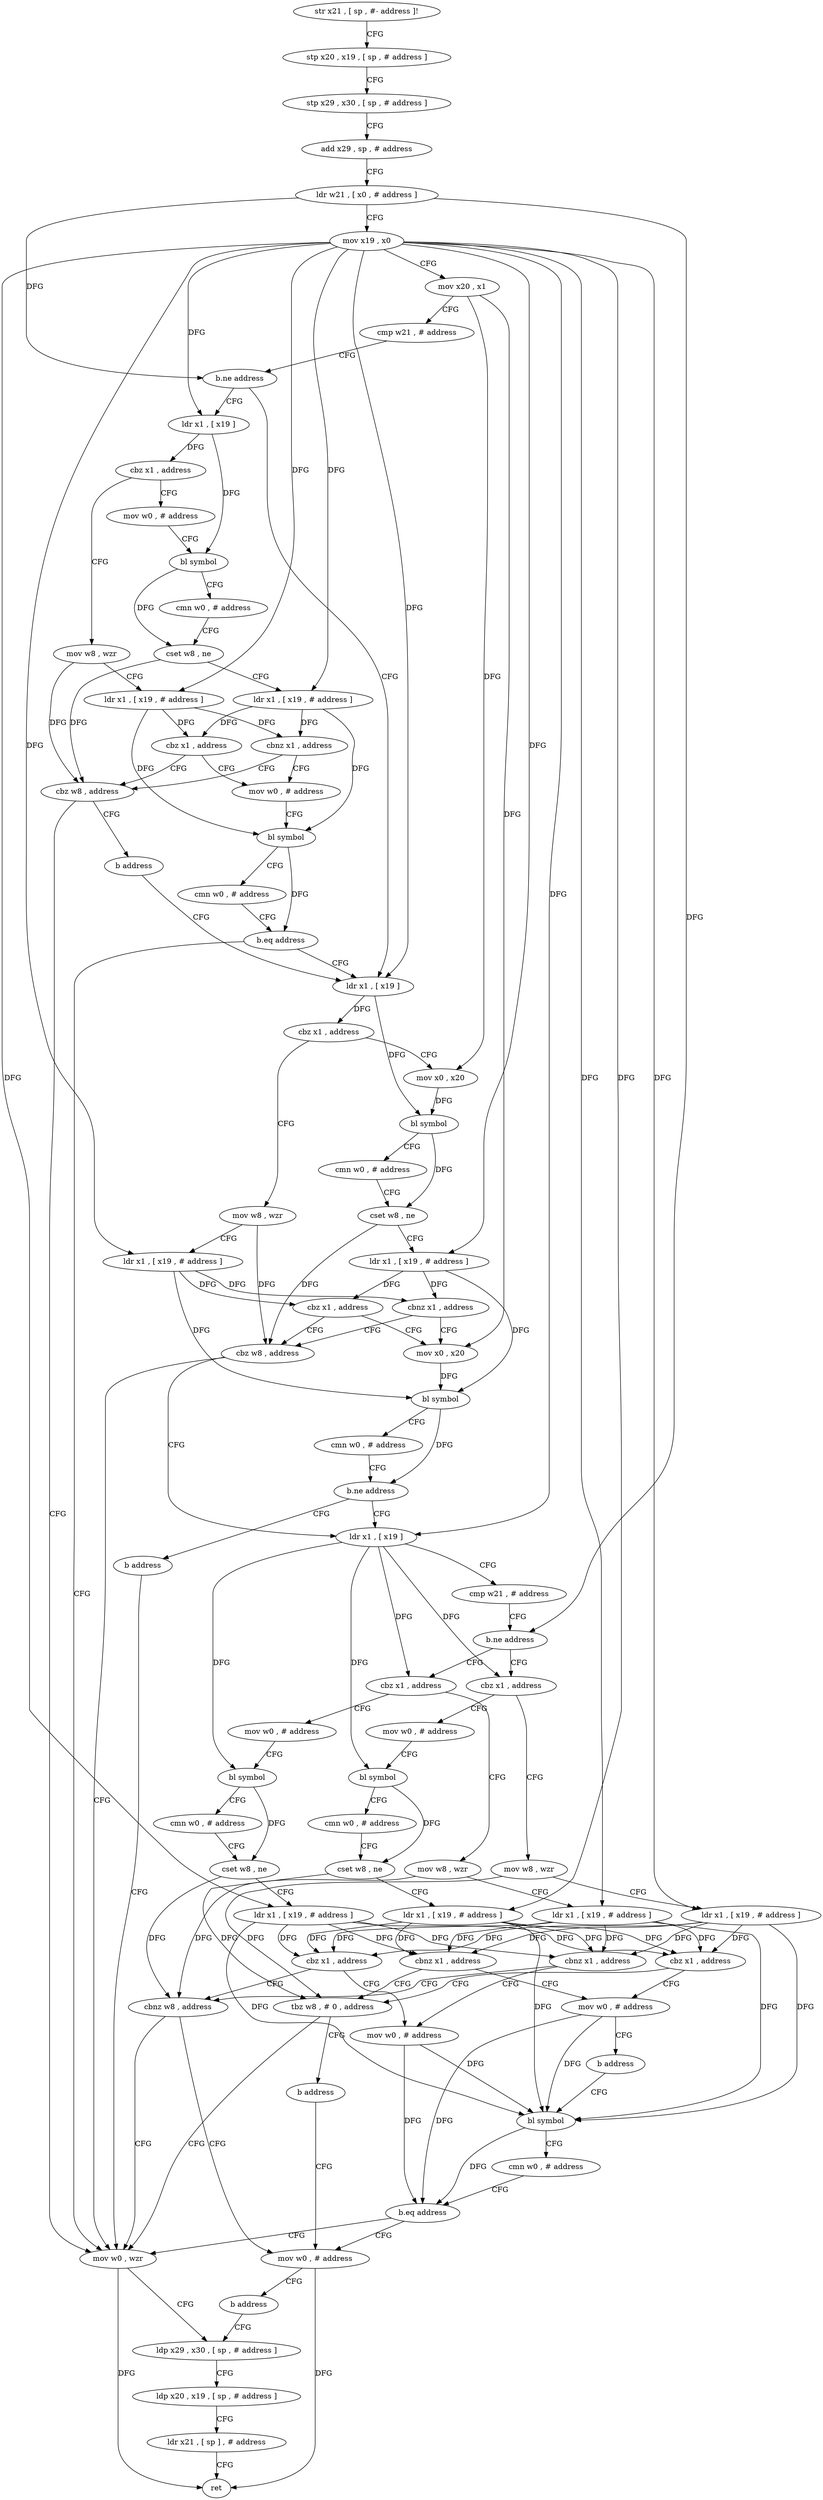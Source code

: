 digraph "func" {
"102864" [label = "str x21 , [ sp , #- address ]!" ]
"102868" [label = "stp x20 , x19 , [ sp , # address ]" ]
"102872" [label = "stp x29 , x30 , [ sp , # address ]" ]
"102876" [label = "add x29 , sp , # address" ]
"102880" [label = "ldr w21 , [ x0 , # address ]" ]
"102884" [label = "mov x19 , x0" ]
"102888" [label = "mov x20 , x1" ]
"102892" [label = "cmp w21 , # address" ]
"102896" [label = "b.ne address" ]
"102948" [label = "ldr x1 , [ x19 ]" ]
"102900" [label = "ldr x1 , [ x19 ]" ]
"102952" [label = "cbz x1 , address" ]
"103000" [label = "mov w8 , wzr" ]
"102956" [label = "mov x0 , x20" ]
"102904" [label = "cbz x1 , address" ]
"103116" [label = "mov w8 , wzr" ]
"102908" [label = "mov w0 , # address" ]
"103004" [label = "ldr x1 , [ x19 , # address ]" ]
"103008" [label = "cbnz x1 , address" ]
"102980" [label = "mov x0 , x20" ]
"103012" [label = "cbz w8 , address" ]
"102960" [label = "bl symbol" ]
"102964" [label = "cmn w0 , # address" ]
"102968" [label = "cset w8 , ne" ]
"102972" [label = "ldr x1 , [ x19 , # address ]" ]
"102976" [label = "cbz x1 , address" ]
"103120" [label = "ldr x1 , [ x19 , # address ]" ]
"103124" [label = "cbnz x1 , address" ]
"102932" [label = "mov w0 , # address" ]
"103128" [label = "cbz w8 , address" ]
"102912" [label = "bl symbol" ]
"102916" [label = "cmn w0 , # address" ]
"102920" [label = "cset w8 , ne" ]
"102924" [label = "ldr x1 , [ x19 , # address ]" ]
"102928" [label = "cbz x1 , address" ]
"102984" [label = "bl symbol" ]
"102988" [label = "cmn w0 , # address" ]
"102992" [label = "b.ne address" ]
"103016" [label = "ldr x1 , [ x19 ]" ]
"102996" [label = "b address" ]
"103172" [label = "mov w0 , wzr" ]
"102936" [label = "bl symbol" ]
"102940" [label = "cmn w0 , # address" ]
"102944" [label = "b.eq address" ]
"103132" [label = "b address" ]
"103020" [label = "cmp w21 , # address" ]
"103024" [label = "b.ne address" ]
"103064" [label = "cbz x1 , address" ]
"103028" [label = "cbz x1 , address" ]
"103176" [label = "ldp x29 , x30 , [ sp , # address ]" ]
"103156" [label = "mov w8 , wzr" ]
"103068" [label = "mov w0 , # address" ]
"103136" [label = "mov w8 , wzr" ]
"103032" [label = "mov w0 , # address" ]
"103160" [label = "ldr x1 , [ x19 , # address ]" ]
"103164" [label = "cbnz x1 , address" ]
"103092" [label = "mov w0 , # address" ]
"103168" [label = "cbnz w8 , address" ]
"103072" [label = "bl symbol" ]
"103076" [label = "cmn w0 , # address" ]
"103080" [label = "cset w8 , ne" ]
"103084" [label = "ldr x1 , [ x19 , # address ]" ]
"103088" [label = "cbz x1 , address" ]
"103140" [label = "ldr x1 , [ x19 , # address ]" ]
"103144" [label = "cbnz x1 , address" ]
"103056" [label = "mov w0 , # address" ]
"103148" [label = "tbz w8 , # 0 , address" ]
"103036" [label = "bl symbol" ]
"103040" [label = "cmn w0 , # address" ]
"103044" [label = "cset w8 , ne" ]
"103048" [label = "ldr x1 , [ x19 , # address ]" ]
"103052" [label = "cbz x1 , address" ]
"103096" [label = "bl symbol" ]
"103108" [label = "mov w0 , # address" ]
"103060" [label = "b address" ]
"103152" [label = "b address" ]
"103112" [label = "b address" ]
"103100" [label = "cmn w0 , # address" ]
"103104" [label = "b.eq address" ]
"103180" [label = "ldp x20 , x19 , [ sp , # address ]" ]
"103184" [label = "ldr x21 , [ sp ] , # address" ]
"103188" [label = "ret" ]
"102864" -> "102868" [ label = "CFG" ]
"102868" -> "102872" [ label = "CFG" ]
"102872" -> "102876" [ label = "CFG" ]
"102876" -> "102880" [ label = "CFG" ]
"102880" -> "102884" [ label = "CFG" ]
"102880" -> "102896" [ label = "DFG" ]
"102880" -> "103024" [ label = "DFG" ]
"102884" -> "102888" [ label = "CFG" ]
"102884" -> "102948" [ label = "DFG" ]
"102884" -> "102900" [ label = "DFG" ]
"102884" -> "103004" [ label = "DFG" ]
"102884" -> "103120" [ label = "DFG" ]
"102884" -> "103016" [ label = "DFG" ]
"102884" -> "102972" [ label = "DFG" ]
"102884" -> "102924" [ label = "DFG" ]
"102884" -> "103160" [ label = "DFG" ]
"102884" -> "103140" [ label = "DFG" ]
"102884" -> "103084" [ label = "DFG" ]
"102884" -> "103048" [ label = "DFG" ]
"102888" -> "102892" [ label = "CFG" ]
"102888" -> "102956" [ label = "DFG" ]
"102888" -> "102980" [ label = "DFG" ]
"102892" -> "102896" [ label = "CFG" ]
"102896" -> "102948" [ label = "CFG" ]
"102896" -> "102900" [ label = "CFG" ]
"102948" -> "102952" [ label = "DFG" ]
"102948" -> "102960" [ label = "DFG" ]
"102900" -> "102904" [ label = "DFG" ]
"102900" -> "102912" [ label = "DFG" ]
"102952" -> "103000" [ label = "CFG" ]
"102952" -> "102956" [ label = "CFG" ]
"103000" -> "103004" [ label = "CFG" ]
"103000" -> "103012" [ label = "DFG" ]
"102956" -> "102960" [ label = "DFG" ]
"102904" -> "103116" [ label = "CFG" ]
"102904" -> "102908" [ label = "CFG" ]
"103116" -> "103120" [ label = "CFG" ]
"103116" -> "103128" [ label = "DFG" ]
"102908" -> "102912" [ label = "CFG" ]
"103004" -> "103008" [ label = "DFG" ]
"103004" -> "102984" [ label = "DFG" ]
"103004" -> "102976" [ label = "DFG" ]
"103008" -> "102980" [ label = "CFG" ]
"103008" -> "103012" [ label = "CFG" ]
"102980" -> "102984" [ label = "DFG" ]
"103012" -> "103172" [ label = "CFG" ]
"103012" -> "103016" [ label = "CFG" ]
"102960" -> "102964" [ label = "CFG" ]
"102960" -> "102968" [ label = "DFG" ]
"102964" -> "102968" [ label = "CFG" ]
"102968" -> "102972" [ label = "CFG" ]
"102968" -> "103012" [ label = "DFG" ]
"102972" -> "102976" [ label = "DFG" ]
"102972" -> "103008" [ label = "DFG" ]
"102972" -> "102984" [ label = "DFG" ]
"102976" -> "103012" [ label = "CFG" ]
"102976" -> "102980" [ label = "CFG" ]
"103120" -> "103124" [ label = "DFG" ]
"103120" -> "102936" [ label = "DFG" ]
"103120" -> "102928" [ label = "DFG" ]
"103124" -> "102932" [ label = "CFG" ]
"103124" -> "103128" [ label = "CFG" ]
"102932" -> "102936" [ label = "CFG" ]
"103128" -> "103172" [ label = "CFG" ]
"103128" -> "103132" [ label = "CFG" ]
"102912" -> "102916" [ label = "CFG" ]
"102912" -> "102920" [ label = "DFG" ]
"102916" -> "102920" [ label = "CFG" ]
"102920" -> "102924" [ label = "CFG" ]
"102920" -> "103128" [ label = "DFG" ]
"102924" -> "102928" [ label = "DFG" ]
"102924" -> "103124" [ label = "DFG" ]
"102924" -> "102936" [ label = "DFG" ]
"102928" -> "103128" [ label = "CFG" ]
"102928" -> "102932" [ label = "CFG" ]
"102984" -> "102988" [ label = "CFG" ]
"102984" -> "102992" [ label = "DFG" ]
"102988" -> "102992" [ label = "CFG" ]
"102992" -> "103016" [ label = "CFG" ]
"102992" -> "102996" [ label = "CFG" ]
"103016" -> "103020" [ label = "CFG" ]
"103016" -> "103064" [ label = "DFG" ]
"103016" -> "103028" [ label = "DFG" ]
"103016" -> "103072" [ label = "DFG" ]
"103016" -> "103036" [ label = "DFG" ]
"102996" -> "103172" [ label = "CFG" ]
"103172" -> "103176" [ label = "CFG" ]
"103172" -> "103188" [ label = "DFG" ]
"102936" -> "102940" [ label = "CFG" ]
"102936" -> "102944" [ label = "DFG" ]
"102940" -> "102944" [ label = "CFG" ]
"102944" -> "103172" [ label = "CFG" ]
"102944" -> "102948" [ label = "CFG" ]
"103132" -> "102948" [ label = "CFG" ]
"103020" -> "103024" [ label = "CFG" ]
"103024" -> "103064" [ label = "CFG" ]
"103024" -> "103028" [ label = "CFG" ]
"103064" -> "103156" [ label = "CFG" ]
"103064" -> "103068" [ label = "CFG" ]
"103028" -> "103136" [ label = "CFG" ]
"103028" -> "103032" [ label = "CFG" ]
"103176" -> "103180" [ label = "CFG" ]
"103156" -> "103160" [ label = "CFG" ]
"103156" -> "103168" [ label = "DFG" ]
"103068" -> "103072" [ label = "CFG" ]
"103136" -> "103140" [ label = "CFG" ]
"103136" -> "103148" [ label = "DFG" ]
"103032" -> "103036" [ label = "CFG" ]
"103160" -> "103164" [ label = "DFG" ]
"103160" -> "103144" [ label = "DFG" ]
"103160" -> "103096" [ label = "DFG" ]
"103160" -> "103088" [ label = "DFG" ]
"103160" -> "103052" [ label = "DFG" ]
"103164" -> "103092" [ label = "CFG" ]
"103164" -> "103168" [ label = "CFG" ]
"103092" -> "103096" [ label = "DFG" ]
"103092" -> "103104" [ label = "DFG" ]
"103168" -> "103108" [ label = "CFG" ]
"103168" -> "103172" [ label = "CFG" ]
"103072" -> "103076" [ label = "CFG" ]
"103072" -> "103080" [ label = "DFG" ]
"103076" -> "103080" [ label = "CFG" ]
"103080" -> "103084" [ label = "CFG" ]
"103080" -> "103168" [ label = "DFG" ]
"103084" -> "103088" [ label = "DFG" ]
"103084" -> "103164" [ label = "DFG" ]
"103084" -> "103144" [ label = "DFG" ]
"103084" -> "103096" [ label = "DFG" ]
"103084" -> "103052" [ label = "DFG" ]
"103088" -> "103168" [ label = "CFG" ]
"103088" -> "103092" [ label = "CFG" ]
"103140" -> "103144" [ label = "DFG" ]
"103140" -> "103164" [ label = "DFG" ]
"103140" -> "103096" [ label = "DFG" ]
"103140" -> "103088" [ label = "DFG" ]
"103140" -> "103052" [ label = "DFG" ]
"103144" -> "103056" [ label = "CFG" ]
"103144" -> "103148" [ label = "CFG" ]
"103056" -> "103060" [ label = "CFG" ]
"103056" -> "103096" [ label = "DFG" ]
"103056" -> "103104" [ label = "DFG" ]
"103148" -> "103172" [ label = "CFG" ]
"103148" -> "103152" [ label = "CFG" ]
"103036" -> "103040" [ label = "CFG" ]
"103036" -> "103044" [ label = "DFG" ]
"103040" -> "103044" [ label = "CFG" ]
"103044" -> "103048" [ label = "CFG" ]
"103044" -> "103148" [ label = "DFG" ]
"103048" -> "103052" [ label = "DFG" ]
"103048" -> "103164" [ label = "DFG" ]
"103048" -> "103144" [ label = "DFG" ]
"103048" -> "103096" [ label = "DFG" ]
"103048" -> "103088" [ label = "DFG" ]
"103052" -> "103148" [ label = "CFG" ]
"103052" -> "103056" [ label = "CFG" ]
"103096" -> "103100" [ label = "CFG" ]
"103096" -> "103104" [ label = "DFG" ]
"103108" -> "103112" [ label = "CFG" ]
"103108" -> "103188" [ label = "DFG" ]
"103060" -> "103096" [ label = "CFG" ]
"103152" -> "103108" [ label = "CFG" ]
"103112" -> "103176" [ label = "CFG" ]
"103100" -> "103104" [ label = "CFG" ]
"103104" -> "103172" [ label = "CFG" ]
"103104" -> "103108" [ label = "CFG" ]
"103180" -> "103184" [ label = "CFG" ]
"103184" -> "103188" [ label = "CFG" ]
}
